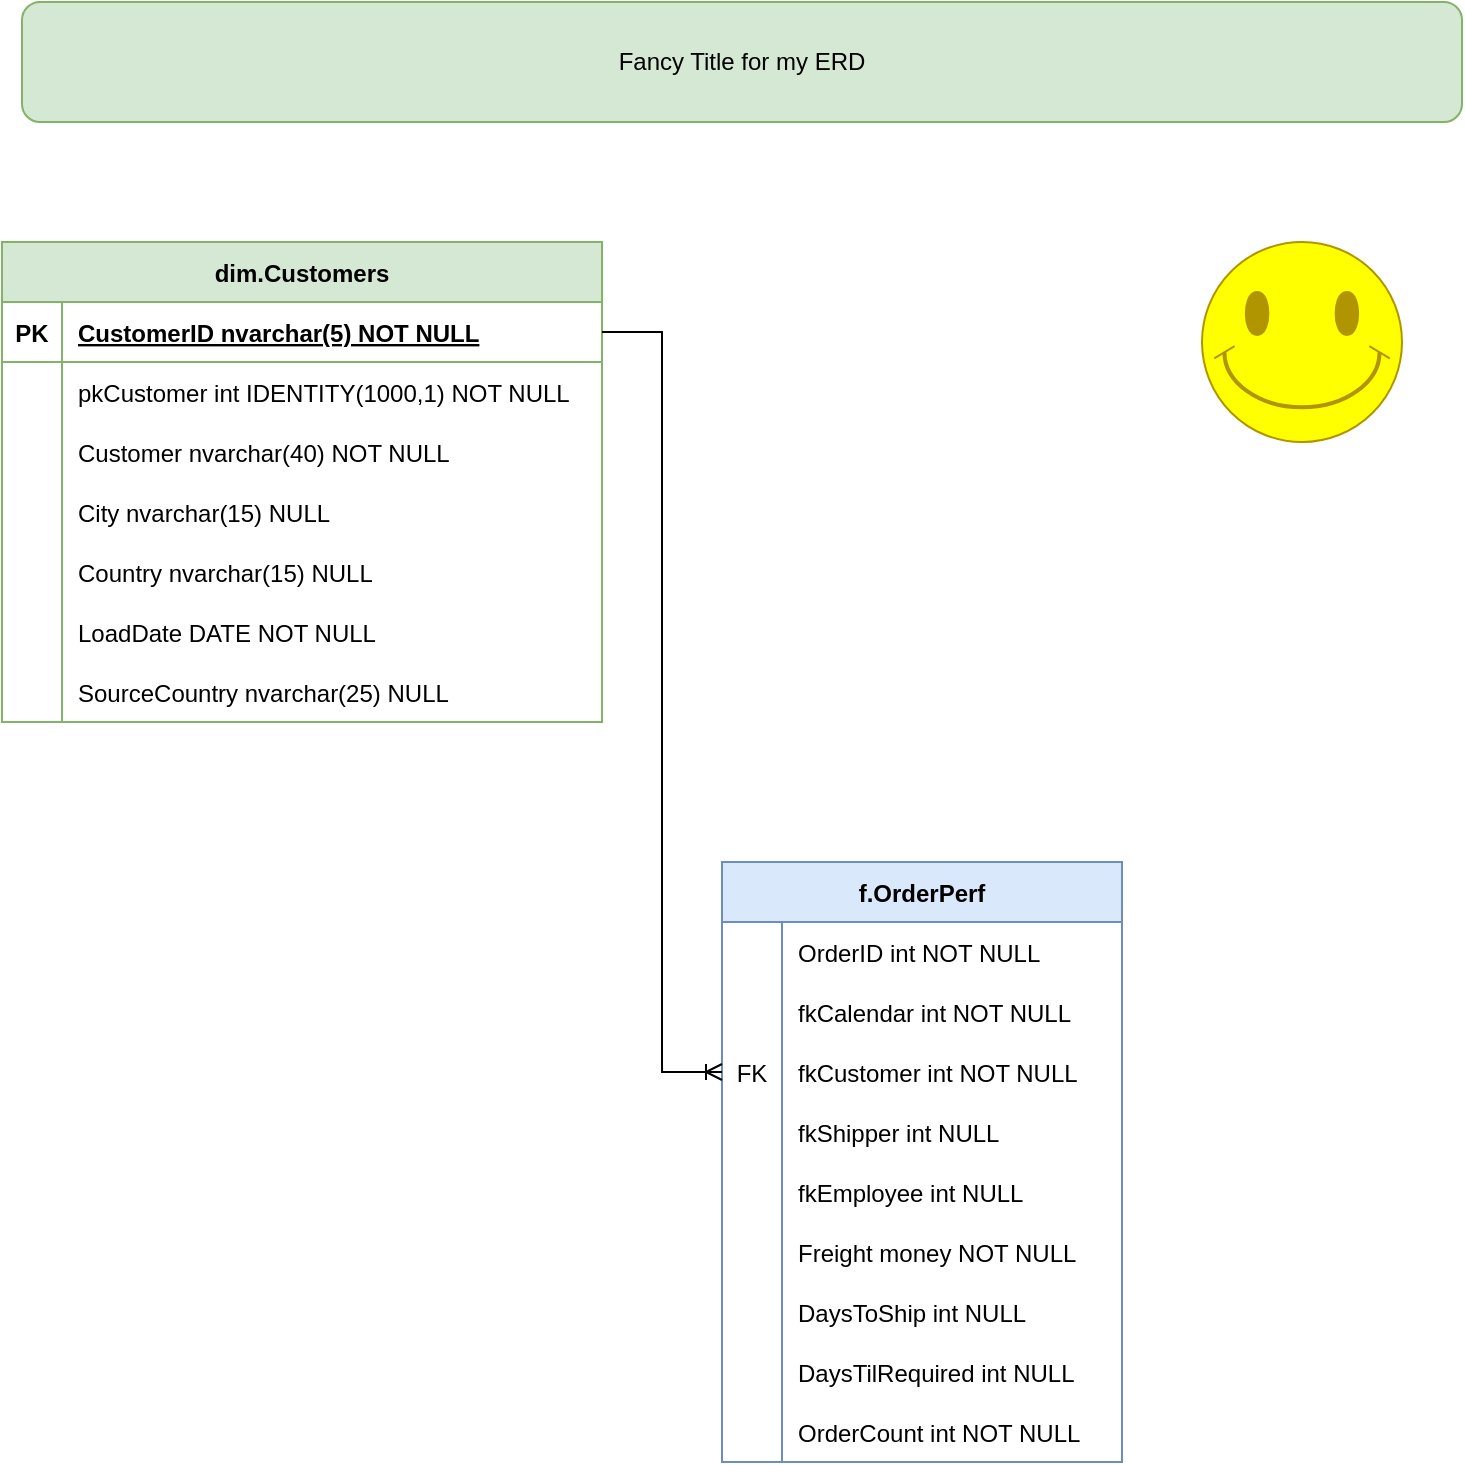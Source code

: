 <mxfile version="24.7.17">
  <diagram name="Page-1" id="KfzSDMWbVgKqhPMUU9O4">
    <mxGraphModel dx="1434" dy="844" grid="1" gridSize="10" guides="1" tooltips="1" connect="1" arrows="1" fold="1" page="1" pageScale="1" pageWidth="850" pageHeight="1100" math="0" shadow="0">
      <root>
        <mxCell id="0" />
        <mxCell id="1" parent="0" />
        <mxCell id="NL1p1s1f_ZgynuC5-xp_-1" value="Fancy Title for my ERD" style="rounded=1;whiteSpace=wrap;html=1;fillColor=#d5e8d4;strokeColor=#82b366;" parent="1" vertex="1">
          <mxGeometry x="70" y="40" width="720" height="60" as="geometry" />
        </mxCell>
        <mxCell id="NL1p1s1f_ZgynuC5-xp_-2" value="dim.Customers" style="shape=table;startSize=30;container=1;collapsible=1;childLayout=tableLayout;fixedRows=1;rowLines=0;fontStyle=1;align=center;resizeLast=1;fillColor=#d5e8d4;strokeColor=#82b366;" parent="1" vertex="1">
          <mxGeometry x="60" y="160" width="300" height="240" as="geometry" />
        </mxCell>
        <mxCell id="NL1p1s1f_ZgynuC5-xp_-3" value="" style="shape=tableRow;horizontal=0;startSize=0;swimlaneHead=0;swimlaneBody=0;fillColor=none;collapsible=0;dropTarget=0;points=[[0,0.5],[1,0.5]];portConstraint=eastwest;strokeColor=inherit;top=0;left=0;right=0;bottom=1;" parent="NL1p1s1f_ZgynuC5-xp_-2" vertex="1">
          <mxGeometry y="30" width="300" height="30" as="geometry" />
        </mxCell>
        <mxCell id="NL1p1s1f_ZgynuC5-xp_-4" value="PK" style="shape=partialRectangle;overflow=hidden;connectable=0;fillColor=none;strokeColor=inherit;top=0;left=0;bottom=0;right=0;fontStyle=1;" parent="NL1p1s1f_ZgynuC5-xp_-3" vertex="1">
          <mxGeometry width="30" height="30" as="geometry">
            <mxRectangle width="30" height="30" as="alternateBounds" />
          </mxGeometry>
        </mxCell>
        <mxCell id="NL1p1s1f_ZgynuC5-xp_-5" value="CustomerID nvarchar(5) NOT NULL " style="shape=partialRectangle;overflow=hidden;connectable=0;fillColor=none;align=left;strokeColor=inherit;top=0;left=0;bottom=0;right=0;spacingLeft=6;fontStyle=5;" parent="NL1p1s1f_ZgynuC5-xp_-3" vertex="1">
          <mxGeometry x="30" width="270" height="30" as="geometry">
            <mxRectangle width="270" height="30" as="alternateBounds" />
          </mxGeometry>
        </mxCell>
        <mxCell id="NL1p1s1f_ZgynuC5-xp_-6" value="" style="shape=tableRow;horizontal=0;startSize=0;swimlaneHead=0;swimlaneBody=0;fillColor=none;collapsible=0;dropTarget=0;points=[[0,0.5],[1,0.5]];portConstraint=eastwest;strokeColor=inherit;top=0;left=0;right=0;bottom=0;" parent="NL1p1s1f_ZgynuC5-xp_-2" vertex="1">
          <mxGeometry y="60" width="300" height="30" as="geometry" />
        </mxCell>
        <mxCell id="NL1p1s1f_ZgynuC5-xp_-7" value="" style="shape=partialRectangle;overflow=hidden;connectable=0;fillColor=none;strokeColor=inherit;top=0;left=0;bottom=0;right=0;" parent="NL1p1s1f_ZgynuC5-xp_-6" vertex="1">
          <mxGeometry width="30" height="30" as="geometry">
            <mxRectangle width="30" height="30" as="alternateBounds" />
          </mxGeometry>
        </mxCell>
        <mxCell id="NL1p1s1f_ZgynuC5-xp_-8" value="pkCustomer int IDENTITY(1000,1) NOT NULL" style="shape=partialRectangle;overflow=hidden;connectable=0;fillColor=none;align=left;strokeColor=inherit;top=0;left=0;bottom=0;right=0;spacingLeft=6;" parent="NL1p1s1f_ZgynuC5-xp_-6" vertex="1">
          <mxGeometry x="30" width="270" height="30" as="geometry">
            <mxRectangle width="270" height="30" as="alternateBounds" />
          </mxGeometry>
        </mxCell>
        <mxCell id="NL1p1s1f_ZgynuC5-xp_-9" value="" style="shape=tableRow;horizontal=0;startSize=0;swimlaneHead=0;swimlaneBody=0;fillColor=none;collapsible=0;dropTarget=0;points=[[0,0.5],[1,0.5]];portConstraint=eastwest;strokeColor=inherit;top=0;left=0;right=0;bottom=0;" parent="NL1p1s1f_ZgynuC5-xp_-2" vertex="1">
          <mxGeometry y="90" width="300" height="30" as="geometry" />
        </mxCell>
        <mxCell id="NL1p1s1f_ZgynuC5-xp_-10" value="" style="shape=partialRectangle;overflow=hidden;connectable=0;fillColor=none;strokeColor=inherit;top=0;left=0;bottom=0;right=0;" parent="NL1p1s1f_ZgynuC5-xp_-9" vertex="1">
          <mxGeometry width="30" height="30" as="geometry">
            <mxRectangle width="30" height="30" as="alternateBounds" />
          </mxGeometry>
        </mxCell>
        <mxCell id="NL1p1s1f_ZgynuC5-xp_-11" value="Customer nvarchar(40) NOT NULL" style="shape=partialRectangle;overflow=hidden;connectable=0;fillColor=none;align=left;strokeColor=inherit;top=0;left=0;bottom=0;right=0;spacingLeft=6;" parent="NL1p1s1f_ZgynuC5-xp_-9" vertex="1">
          <mxGeometry x="30" width="270" height="30" as="geometry">
            <mxRectangle width="270" height="30" as="alternateBounds" />
          </mxGeometry>
        </mxCell>
        <mxCell id="NL1p1s1f_ZgynuC5-xp_-12" value="" style="shape=tableRow;horizontal=0;startSize=0;swimlaneHead=0;swimlaneBody=0;fillColor=none;collapsible=0;dropTarget=0;points=[[0,0.5],[1,0.5]];portConstraint=eastwest;strokeColor=inherit;top=0;left=0;right=0;bottom=0;" parent="NL1p1s1f_ZgynuC5-xp_-2" vertex="1">
          <mxGeometry y="120" width="300" height="30" as="geometry" />
        </mxCell>
        <mxCell id="NL1p1s1f_ZgynuC5-xp_-13" value="" style="shape=partialRectangle;overflow=hidden;connectable=0;fillColor=none;strokeColor=inherit;top=0;left=0;bottom=0;right=0;" parent="NL1p1s1f_ZgynuC5-xp_-12" vertex="1">
          <mxGeometry width="30" height="30" as="geometry">
            <mxRectangle width="30" height="30" as="alternateBounds" />
          </mxGeometry>
        </mxCell>
        <mxCell id="NL1p1s1f_ZgynuC5-xp_-14" value="City nvarchar(15) NULL" style="shape=partialRectangle;overflow=hidden;connectable=0;fillColor=none;align=left;strokeColor=inherit;top=0;left=0;bottom=0;right=0;spacingLeft=6;" parent="NL1p1s1f_ZgynuC5-xp_-12" vertex="1">
          <mxGeometry x="30" width="270" height="30" as="geometry">
            <mxRectangle width="270" height="30" as="alternateBounds" />
          </mxGeometry>
        </mxCell>
        <mxCell id="NL1p1s1f_ZgynuC5-xp_-15" value="" style="shape=tableRow;horizontal=0;startSize=0;swimlaneHead=0;swimlaneBody=0;fillColor=none;collapsible=0;dropTarget=0;points=[[0,0.5],[1,0.5]];portConstraint=eastwest;strokeColor=inherit;top=0;left=0;right=0;bottom=0;" parent="NL1p1s1f_ZgynuC5-xp_-2" vertex="1">
          <mxGeometry y="150" width="300" height="30" as="geometry" />
        </mxCell>
        <mxCell id="NL1p1s1f_ZgynuC5-xp_-16" value="" style="shape=partialRectangle;overflow=hidden;connectable=0;fillColor=none;strokeColor=inherit;top=0;left=0;bottom=0;right=0;" parent="NL1p1s1f_ZgynuC5-xp_-15" vertex="1">
          <mxGeometry width="30" height="30" as="geometry">
            <mxRectangle width="30" height="30" as="alternateBounds" />
          </mxGeometry>
        </mxCell>
        <mxCell id="NL1p1s1f_ZgynuC5-xp_-17" value="Country nvarchar(15) NULL" style="shape=partialRectangle;overflow=hidden;connectable=0;fillColor=none;align=left;strokeColor=inherit;top=0;left=0;bottom=0;right=0;spacingLeft=6;" parent="NL1p1s1f_ZgynuC5-xp_-15" vertex="1">
          <mxGeometry x="30" width="270" height="30" as="geometry">
            <mxRectangle width="270" height="30" as="alternateBounds" />
          </mxGeometry>
        </mxCell>
        <mxCell id="NL1p1s1f_ZgynuC5-xp_-18" value="" style="shape=tableRow;horizontal=0;startSize=0;swimlaneHead=0;swimlaneBody=0;fillColor=none;collapsible=0;dropTarget=0;points=[[0,0.5],[1,0.5]];portConstraint=eastwest;strokeColor=inherit;top=0;left=0;right=0;bottom=0;" parent="NL1p1s1f_ZgynuC5-xp_-2" vertex="1">
          <mxGeometry y="180" width="300" height="30" as="geometry" />
        </mxCell>
        <mxCell id="NL1p1s1f_ZgynuC5-xp_-19" value="" style="shape=partialRectangle;overflow=hidden;connectable=0;fillColor=none;strokeColor=inherit;top=0;left=0;bottom=0;right=0;" parent="NL1p1s1f_ZgynuC5-xp_-18" vertex="1">
          <mxGeometry width="30" height="30" as="geometry">
            <mxRectangle width="30" height="30" as="alternateBounds" />
          </mxGeometry>
        </mxCell>
        <mxCell id="NL1p1s1f_ZgynuC5-xp_-20" value="LoadDate DATE NOT NULL" style="shape=partialRectangle;overflow=hidden;connectable=0;fillColor=none;align=left;strokeColor=inherit;top=0;left=0;bottom=0;right=0;spacingLeft=6;" parent="NL1p1s1f_ZgynuC5-xp_-18" vertex="1">
          <mxGeometry x="30" width="270" height="30" as="geometry">
            <mxRectangle width="270" height="30" as="alternateBounds" />
          </mxGeometry>
        </mxCell>
        <mxCell id="NL1p1s1f_ZgynuC5-xp_-21" value="" style="shape=tableRow;horizontal=0;startSize=0;swimlaneHead=0;swimlaneBody=0;fillColor=none;collapsible=0;dropTarget=0;points=[[0,0.5],[1,0.5]];portConstraint=eastwest;strokeColor=inherit;top=0;left=0;right=0;bottom=0;" parent="NL1p1s1f_ZgynuC5-xp_-2" vertex="1">
          <mxGeometry y="210" width="300" height="30" as="geometry" />
        </mxCell>
        <mxCell id="NL1p1s1f_ZgynuC5-xp_-22" value="" style="shape=partialRectangle;overflow=hidden;connectable=0;fillColor=none;strokeColor=inherit;top=0;left=0;bottom=0;right=0;" parent="NL1p1s1f_ZgynuC5-xp_-21" vertex="1">
          <mxGeometry width="30" height="30" as="geometry">
            <mxRectangle width="30" height="30" as="alternateBounds" />
          </mxGeometry>
        </mxCell>
        <mxCell id="NL1p1s1f_ZgynuC5-xp_-23" value="SourceCountry nvarchar(25) NULL" style="shape=partialRectangle;overflow=hidden;connectable=0;fillColor=none;align=left;strokeColor=inherit;top=0;left=0;bottom=0;right=0;spacingLeft=6;" parent="NL1p1s1f_ZgynuC5-xp_-21" vertex="1">
          <mxGeometry x="30" width="270" height="30" as="geometry">
            <mxRectangle width="270" height="30" as="alternateBounds" />
          </mxGeometry>
        </mxCell>
        <mxCell id="NL1p1s1f_ZgynuC5-xp_-24" value="f.OrderPerf" style="shape=table;startSize=30;container=1;collapsible=1;childLayout=tableLayout;fixedRows=1;rowLines=0;fontStyle=1;align=center;resizeLast=1;fillColor=#dae8fc;strokeColor=#6c8ebf;" parent="1" vertex="1">
          <mxGeometry x="420" y="470" width="200" height="300" as="geometry" />
        </mxCell>
        <mxCell id="NL1p1s1f_ZgynuC5-xp_-25" value="" style="shape=tableRow;horizontal=0;startSize=0;swimlaneHead=0;swimlaneBody=0;fillColor=none;collapsible=0;dropTarget=0;points=[[0,0.5],[1,0.5]];portConstraint=eastwest;strokeColor=inherit;top=0;left=0;right=0;bottom=0;" parent="NL1p1s1f_ZgynuC5-xp_-24" vertex="1">
          <mxGeometry y="30" width="200" height="30" as="geometry" />
        </mxCell>
        <mxCell id="NL1p1s1f_ZgynuC5-xp_-26" value="" style="shape=partialRectangle;overflow=hidden;connectable=0;fillColor=none;strokeColor=inherit;top=0;left=0;bottom=0;right=0;" parent="NL1p1s1f_ZgynuC5-xp_-25" vertex="1">
          <mxGeometry width="30" height="30" as="geometry">
            <mxRectangle width="30" height="30" as="alternateBounds" />
          </mxGeometry>
        </mxCell>
        <mxCell id="NL1p1s1f_ZgynuC5-xp_-27" value="OrderID int NOT NULL" style="shape=partialRectangle;overflow=hidden;connectable=0;fillColor=none;align=left;strokeColor=inherit;top=0;left=0;bottom=0;right=0;spacingLeft=6;" parent="NL1p1s1f_ZgynuC5-xp_-25" vertex="1">
          <mxGeometry x="30" width="170" height="30" as="geometry">
            <mxRectangle width="170" height="30" as="alternateBounds" />
          </mxGeometry>
        </mxCell>
        <mxCell id="NL1p1s1f_ZgynuC5-xp_-28" value="" style="shape=tableRow;horizontal=0;startSize=0;swimlaneHead=0;swimlaneBody=0;fillColor=none;collapsible=0;dropTarget=0;points=[[0,0.5],[1,0.5]];portConstraint=eastwest;strokeColor=inherit;top=0;left=0;right=0;bottom=0;" parent="NL1p1s1f_ZgynuC5-xp_-24" vertex="1">
          <mxGeometry y="60" width="200" height="30" as="geometry" />
        </mxCell>
        <mxCell id="NL1p1s1f_ZgynuC5-xp_-29" value="" style="shape=partialRectangle;overflow=hidden;connectable=0;fillColor=none;strokeColor=inherit;top=0;left=0;bottom=0;right=0;" parent="NL1p1s1f_ZgynuC5-xp_-28" vertex="1">
          <mxGeometry width="30" height="30" as="geometry">
            <mxRectangle width="30" height="30" as="alternateBounds" />
          </mxGeometry>
        </mxCell>
        <mxCell id="NL1p1s1f_ZgynuC5-xp_-30" value="fkCalendar int NOT NULL" style="shape=partialRectangle;overflow=hidden;connectable=0;fillColor=none;align=left;strokeColor=inherit;top=0;left=0;bottom=0;right=0;spacingLeft=6;" parent="NL1p1s1f_ZgynuC5-xp_-28" vertex="1">
          <mxGeometry x="30" width="170" height="30" as="geometry">
            <mxRectangle width="170" height="30" as="alternateBounds" />
          </mxGeometry>
        </mxCell>
        <mxCell id="NL1p1s1f_ZgynuC5-xp_-31" value="" style="shape=tableRow;horizontal=0;startSize=0;swimlaneHead=0;swimlaneBody=0;fillColor=none;collapsible=0;dropTarget=0;points=[[0,0.5],[1,0.5]];portConstraint=eastwest;strokeColor=inherit;top=0;left=0;right=0;bottom=0;" parent="NL1p1s1f_ZgynuC5-xp_-24" vertex="1">
          <mxGeometry y="90" width="200" height="30" as="geometry" />
        </mxCell>
        <mxCell id="NL1p1s1f_ZgynuC5-xp_-32" value="FK" style="shape=partialRectangle;overflow=hidden;connectable=0;fillColor=none;strokeColor=inherit;top=0;left=0;bottom=0;right=0;" parent="NL1p1s1f_ZgynuC5-xp_-31" vertex="1">
          <mxGeometry width="30" height="30" as="geometry">
            <mxRectangle width="30" height="30" as="alternateBounds" />
          </mxGeometry>
        </mxCell>
        <mxCell id="NL1p1s1f_ZgynuC5-xp_-33" value="fkCustomer int NOT NULL" style="shape=partialRectangle;overflow=hidden;connectable=0;fillColor=none;align=left;strokeColor=inherit;top=0;left=0;bottom=0;right=0;spacingLeft=6;" parent="NL1p1s1f_ZgynuC5-xp_-31" vertex="1">
          <mxGeometry x="30" width="170" height="30" as="geometry">
            <mxRectangle width="170" height="30" as="alternateBounds" />
          </mxGeometry>
        </mxCell>
        <mxCell id="NL1p1s1f_ZgynuC5-xp_-34" value="" style="shape=tableRow;horizontal=0;startSize=0;swimlaneHead=0;swimlaneBody=0;fillColor=none;collapsible=0;dropTarget=0;points=[[0,0.5],[1,0.5]];portConstraint=eastwest;strokeColor=inherit;top=0;left=0;right=0;bottom=0;" parent="NL1p1s1f_ZgynuC5-xp_-24" vertex="1">
          <mxGeometry y="120" width="200" height="30" as="geometry" />
        </mxCell>
        <mxCell id="NL1p1s1f_ZgynuC5-xp_-35" value="" style="shape=partialRectangle;overflow=hidden;connectable=0;fillColor=none;strokeColor=inherit;top=0;left=0;bottom=0;right=0;" parent="NL1p1s1f_ZgynuC5-xp_-34" vertex="1">
          <mxGeometry width="30" height="30" as="geometry">
            <mxRectangle width="30" height="30" as="alternateBounds" />
          </mxGeometry>
        </mxCell>
        <mxCell id="NL1p1s1f_ZgynuC5-xp_-36" value="fkShipper int NULL" style="shape=partialRectangle;overflow=hidden;connectable=0;fillColor=none;align=left;strokeColor=inherit;top=0;left=0;bottom=0;right=0;spacingLeft=6;" parent="NL1p1s1f_ZgynuC5-xp_-34" vertex="1">
          <mxGeometry x="30" width="170" height="30" as="geometry">
            <mxRectangle width="170" height="30" as="alternateBounds" />
          </mxGeometry>
        </mxCell>
        <mxCell id="NL1p1s1f_ZgynuC5-xp_-37" value="" style="shape=tableRow;horizontal=0;startSize=0;swimlaneHead=0;swimlaneBody=0;fillColor=none;collapsible=0;dropTarget=0;points=[[0,0.5],[1,0.5]];portConstraint=eastwest;strokeColor=inherit;top=0;left=0;right=0;bottom=0;" parent="NL1p1s1f_ZgynuC5-xp_-24" vertex="1">
          <mxGeometry y="150" width="200" height="30" as="geometry" />
        </mxCell>
        <mxCell id="NL1p1s1f_ZgynuC5-xp_-38" value="" style="shape=partialRectangle;overflow=hidden;connectable=0;fillColor=none;strokeColor=inherit;top=0;left=0;bottom=0;right=0;" parent="NL1p1s1f_ZgynuC5-xp_-37" vertex="1">
          <mxGeometry width="30" height="30" as="geometry">
            <mxRectangle width="30" height="30" as="alternateBounds" />
          </mxGeometry>
        </mxCell>
        <mxCell id="NL1p1s1f_ZgynuC5-xp_-39" value="fkEmployee int NULL" style="shape=partialRectangle;overflow=hidden;connectable=0;fillColor=none;align=left;strokeColor=inherit;top=0;left=0;bottom=0;right=0;spacingLeft=6;" parent="NL1p1s1f_ZgynuC5-xp_-37" vertex="1">
          <mxGeometry x="30" width="170" height="30" as="geometry">
            <mxRectangle width="170" height="30" as="alternateBounds" />
          </mxGeometry>
        </mxCell>
        <mxCell id="NL1p1s1f_ZgynuC5-xp_-40" value="" style="shape=tableRow;horizontal=0;startSize=0;swimlaneHead=0;swimlaneBody=0;fillColor=none;collapsible=0;dropTarget=0;points=[[0,0.5],[1,0.5]];portConstraint=eastwest;strokeColor=inherit;top=0;left=0;right=0;bottom=0;" parent="NL1p1s1f_ZgynuC5-xp_-24" vertex="1">
          <mxGeometry y="180" width="200" height="30" as="geometry" />
        </mxCell>
        <mxCell id="NL1p1s1f_ZgynuC5-xp_-41" value="" style="shape=partialRectangle;overflow=hidden;connectable=0;fillColor=none;strokeColor=inherit;top=0;left=0;bottom=0;right=0;" parent="NL1p1s1f_ZgynuC5-xp_-40" vertex="1">
          <mxGeometry width="30" height="30" as="geometry">
            <mxRectangle width="30" height="30" as="alternateBounds" />
          </mxGeometry>
        </mxCell>
        <mxCell id="NL1p1s1f_ZgynuC5-xp_-42" value="Freight money NOT NULL" style="shape=partialRectangle;overflow=hidden;connectable=0;fillColor=none;align=left;strokeColor=inherit;top=0;left=0;bottom=0;right=0;spacingLeft=6;" parent="NL1p1s1f_ZgynuC5-xp_-40" vertex="1">
          <mxGeometry x="30" width="170" height="30" as="geometry">
            <mxRectangle width="170" height="30" as="alternateBounds" />
          </mxGeometry>
        </mxCell>
        <mxCell id="NL1p1s1f_ZgynuC5-xp_-43" value="" style="shape=tableRow;horizontal=0;startSize=0;swimlaneHead=0;swimlaneBody=0;fillColor=none;collapsible=0;dropTarget=0;points=[[0,0.5],[1,0.5]];portConstraint=eastwest;strokeColor=inherit;top=0;left=0;right=0;bottom=0;" parent="NL1p1s1f_ZgynuC5-xp_-24" vertex="1">
          <mxGeometry y="210" width="200" height="30" as="geometry" />
        </mxCell>
        <mxCell id="NL1p1s1f_ZgynuC5-xp_-44" value="" style="shape=partialRectangle;overflow=hidden;connectable=0;fillColor=none;strokeColor=inherit;top=0;left=0;bottom=0;right=0;" parent="NL1p1s1f_ZgynuC5-xp_-43" vertex="1">
          <mxGeometry width="30" height="30" as="geometry">
            <mxRectangle width="30" height="30" as="alternateBounds" />
          </mxGeometry>
        </mxCell>
        <mxCell id="NL1p1s1f_ZgynuC5-xp_-45" value="DaysToShip int NULL" style="shape=partialRectangle;overflow=hidden;connectable=0;fillColor=none;align=left;strokeColor=inherit;top=0;left=0;bottom=0;right=0;spacingLeft=6;" parent="NL1p1s1f_ZgynuC5-xp_-43" vertex="1">
          <mxGeometry x="30" width="170" height="30" as="geometry">
            <mxRectangle width="170" height="30" as="alternateBounds" />
          </mxGeometry>
        </mxCell>
        <mxCell id="NL1p1s1f_ZgynuC5-xp_-46" value="" style="shape=tableRow;horizontal=0;startSize=0;swimlaneHead=0;swimlaneBody=0;fillColor=none;collapsible=0;dropTarget=0;points=[[0,0.5],[1,0.5]];portConstraint=eastwest;strokeColor=inherit;top=0;left=0;right=0;bottom=0;" parent="NL1p1s1f_ZgynuC5-xp_-24" vertex="1">
          <mxGeometry y="240" width="200" height="30" as="geometry" />
        </mxCell>
        <mxCell id="NL1p1s1f_ZgynuC5-xp_-47" value="" style="shape=partialRectangle;overflow=hidden;connectable=0;fillColor=none;strokeColor=inherit;top=0;left=0;bottom=0;right=0;" parent="NL1p1s1f_ZgynuC5-xp_-46" vertex="1">
          <mxGeometry width="30" height="30" as="geometry">
            <mxRectangle width="30" height="30" as="alternateBounds" />
          </mxGeometry>
        </mxCell>
        <mxCell id="NL1p1s1f_ZgynuC5-xp_-48" value="DaysTilRequired int NULL" style="shape=partialRectangle;overflow=hidden;connectable=0;fillColor=none;align=left;strokeColor=inherit;top=0;left=0;bottom=0;right=0;spacingLeft=6;" parent="NL1p1s1f_ZgynuC5-xp_-46" vertex="1">
          <mxGeometry x="30" width="170" height="30" as="geometry">
            <mxRectangle width="170" height="30" as="alternateBounds" />
          </mxGeometry>
        </mxCell>
        <mxCell id="NL1p1s1f_ZgynuC5-xp_-49" value="" style="shape=tableRow;horizontal=0;startSize=0;swimlaneHead=0;swimlaneBody=0;fillColor=none;collapsible=0;dropTarget=0;points=[[0,0.5],[1,0.5]];portConstraint=eastwest;strokeColor=inherit;top=0;left=0;right=0;bottom=0;" parent="NL1p1s1f_ZgynuC5-xp_-24" vertex="1">
          <mxGeometry y="270" width="200" height="30" as="geometry" />
        </mxCell>
        <mxCell id="NL1p1s1f_ZgynuC5-xp_-50" value="" style="shape=partialRectangle;overflow=hidden;connectable=0;fillColor=none;strokeColor=inherit;top=0;left=0;bottom=0;right=0;" parent="NL1p1s1f_ZgynuC5-xp_-49" vertex="1">
          <mxGeometry width="30" height="30" as="geometry">
            <mxRectangle width="30" height="30" as="alternateBounds" />
          </mxGeometry>
        </mxCell>
        <mxCell id="NL1p1s1f_ZgynuC5-xp_-51" value="OrderCount int NOT NULL" style="shape=partialRectangle;overflow=hidden;connectable=0;fillColor=none;align=left;strokeColor=inherit;top=0;left=0;bottom=0;right=0;spacingLeft=6;" parent="NL1p1s1f_ZgynuC5-xp_-49" vertex="1">
          <mxGeometry x="30" width="170" height="30" as="geometry">
            <mxRectangle width="170" height="30" as="alternateBounds" />
          </mxGeometry>
        </mxCell>
        <mxCell id="NL1p1s1f_ZgynuC5-xp_-52" value="" style="edgeStyle=entityRelationEdgeStyle;fontSize=12;html=1;endArrow=ERoneToMany;rounded=0;" parent="1" source="NL1p1s1f_ZgynuC5-xp_-3" target="NL1p1s1f_ZgynuC5-xp_-31" edge="1">
          <mxGeometry width="100" height="100" relative="1" as="geometry">
            <mxPoint x="370" y="460" as="sourcePoint" />
            <mxPoint x="470" y="360" as="targetPoint" />
            <Array as="points">
              <mxPoint x="460" y="540" />
            </Array>
          </mxGeometry>
        </mxCell>
        <mxCell id="NL1p1s1f_ZgynuC5-xp_-53" value="" style="verticalLabelPosition=bottom;verticalAlign=top;html=1;shape=mxgraph.basic.smiley;fillColor=#FFFF00;strokeColor=#B09500;fontColor=#000000;" parent="1" vertex="1">
          <mxGeometry x="660" y="160" width="100" height="100" as="geometry" />
        </mxCell>
      </root>
    </mxGraphModel>
  </diagram>
</mxfile>
